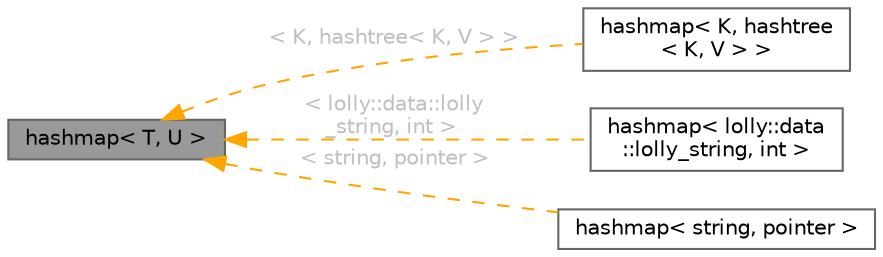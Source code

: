 digraph "hashmap&lt; T, U &gt;"
{
 // LATEX_PDF_SIZE
  bgcolor="transparent";
  edge [fontname=Helvetica,fontsize=10,labelfontname=Helvetica,labelfontsize=10];
  node [fontname=Helvetica,fontsize=10,shape=box,height=0.2,width=0.4];
  rankdir="LR";
  Node1 [id="Node000001",label="hashmap\< T, U \>",height=0.2,width=0.4,color="gray40", fillcolor="grey60", style="filled", fontcolor="black",tooltip="A simple hashmap class implementation."];
  Node1 -> Node2 [id="edge1_Node000001_Node000002",dir="back",color="orange",style="dashed",tooltip=" ",label=" \< K, hashtree\< K, V \> \>",fontcolor="grey" ];
  Node2 [id="Node000002",label="hashmap\< K, hashtree\l\< K, V \> \>",height=0.2,width=0.4,color="gray40", fillcolor="white", style="filled",URL="$classhashmap.html",tooltip=" "];
  Node1 -> Node3 [id="edge2_Node000001_Node000003",dir="back",color="orange",style="dashed",tooltip=" ",label=" \< lolly::data::lolly\l_string, int \>",fontcolor="grey" ];
  Node3 [id="Node000003",label="hashmap\< lolly::data\l::lolly_string, int \>",height=0.2,width=0.4,color="gray40", fillcolor="white", style="filled",URL="$classhashmap.html",tooltip=" "];
  Node1 -> Node4 [id="edge3_Node000001_Node000004",dir="back",color="orange",style="dashed",tooltip=" ",label=" \< string, pointer \>",fontcolor="grey" ];
  Node4 [id="Node000004",label="hashmap\< string, pointer \>",height=0.2,width=0.4,color="gray40", fillcolor="white", style="filled",URL="$classhashmap.html",tooltip=" "];
}
